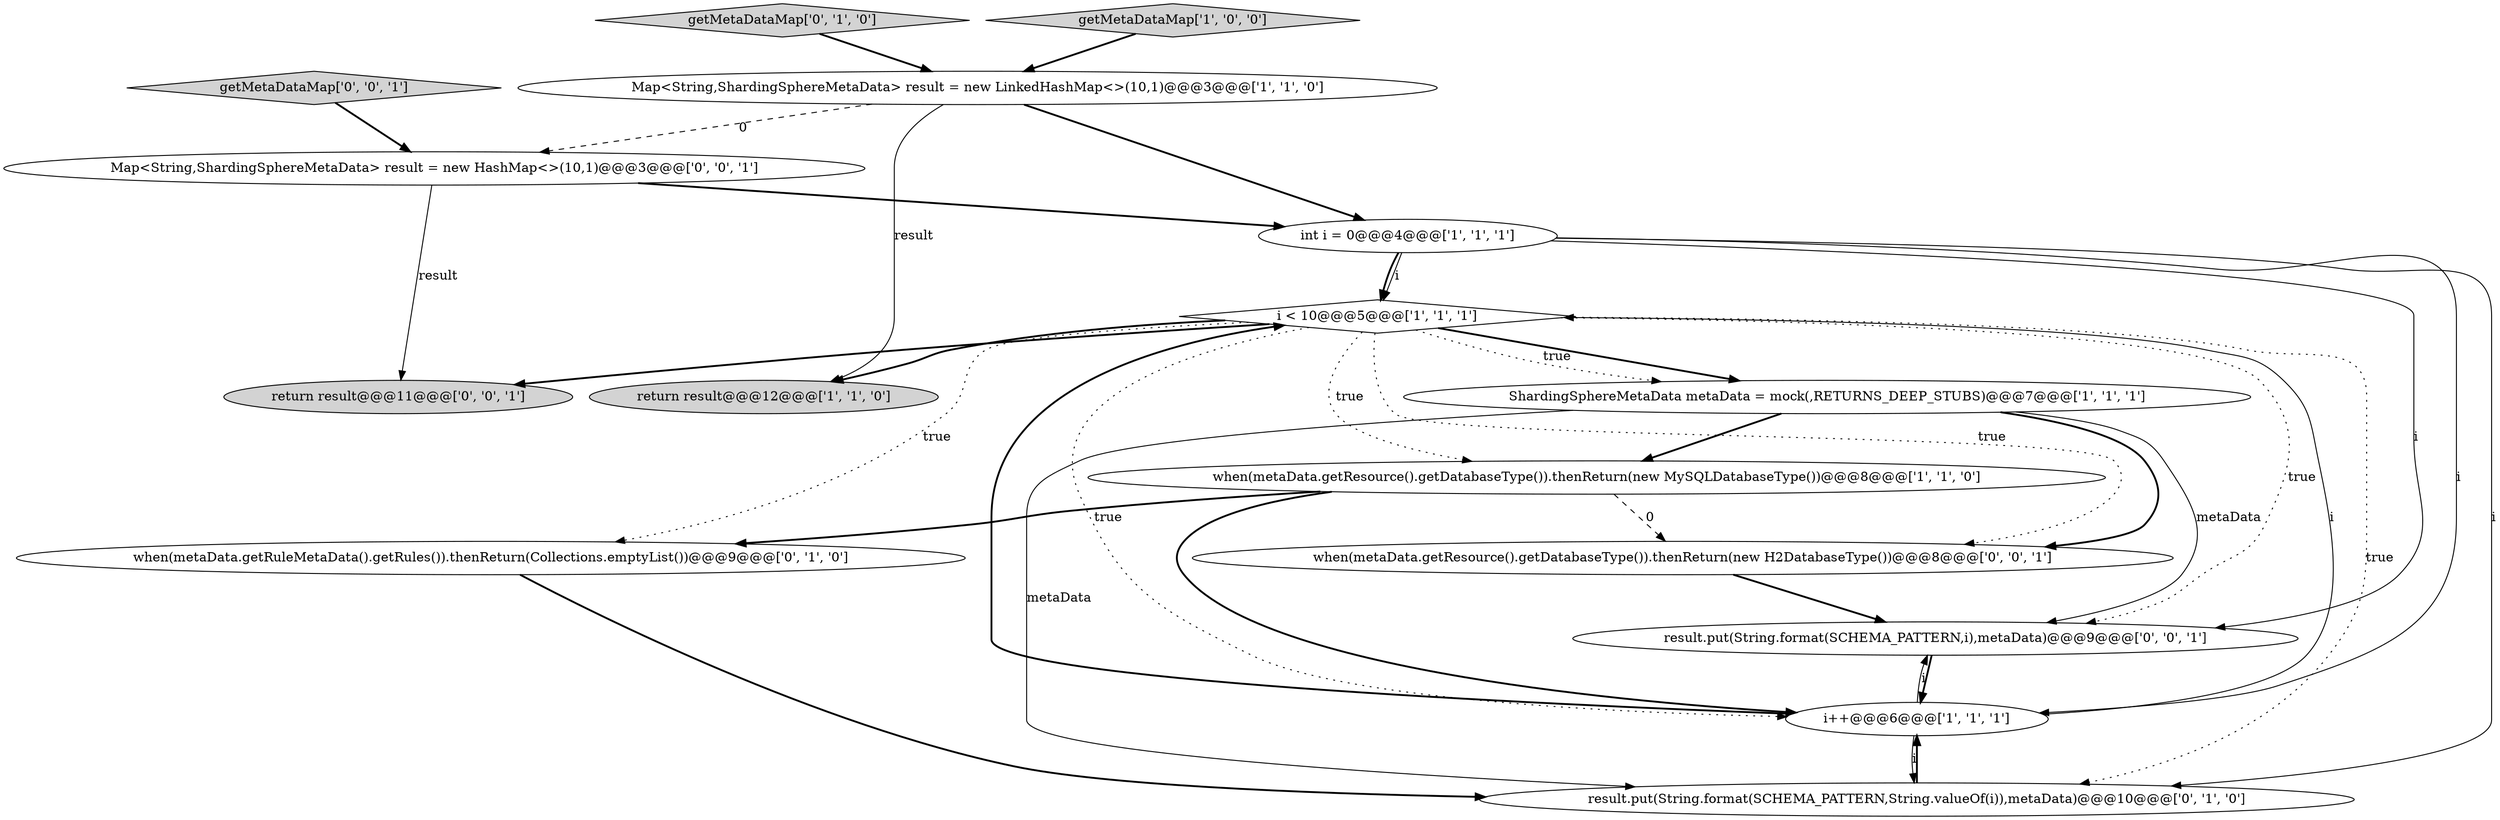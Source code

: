 digraph {
14 [style = filled, label = "getMetaDataMap['0', '0', '1']", fillcolor = lightgray, shape = diamond image = "AAA0AAABBB3BBB"];
0 [style = filled, label = "i < 10@@@5@@@['1', '1', '1']", fillcolor = white, shape = diamond image = "AAA0AAABBB1BBB"];
6 [style = filled, label = "ShardingSphereMetaData metaData = mock(,RETURNS_DEEP_STUBS)@@@7@@@['1', '1', '1']", fillcolor = white, shape = ellipse image = "AAA0AAABBB1BBB"];
5 [style = filled, label = "int i = 0@@@4@@@['1', '1', '1']", fillcolor = white, shape = ellipse image = "AAA0AAABBB1BBB"];
15 [style = filled, label = "result.put(String.format(SCHEMA_PATTERN,i),metaData)@@@9@@@['0', '0', '1']", fillcolor = white, shape = ellipse image = "AAA0AAABBB3BBB"];
10 [style = filled, label = "result.put(String.format(SCHEMA_PATTERN,String.valueOf(i)),metaData)@@@10@@@['0', '1', '0']", fillcolor = white, shape = ellipse image = "AAA1AAABBB2BBB"];
13 [style = filled, label = "return result@@@11@@@['0', '0', '1']", fillcolor = lightgray, shape = ellipse image = "AAA0AAABBB3BBB"];
2 [style = filled, label = "when(metaData.getResource().getDatabaseType()).thenReturn(new MySQLDatabaseType())@@@8@@@['1', '1', '0']", fillcolor = white, shape = ellipse image = "AAA0AAABBB1BBB"];
4 [style = filled, label = "Map<String,ShardingSphereMetaData> result = new LinkedHashMap<>(10,1)@@@3@@@['1', '1', '0']", fillcolor = white, shape = ellipse image = "AAA0AAABBB1BBB"];
8 [style = filled, label = "when(metaData.getRuleMetaData().getRules()).thenReturn(Collections.emptyList())@@@9@@@['0', '1', '0']", fillcolor = white, shape = ellipse image = "AAA1AAABBB2BBB"];
1 [style = filled, label = "return result@@@12@@@['1', '1', '0']", fillcolor = lightgray, shape = ellipse image = "AAA0AAABBB1BBB"];
7 [style = filled, label = "i++@@@6@@@['1', '1', '1']", fillcolor = white, shape = ellipse image = "AAA0AAABBB1BBB"];
9 [style = filled, label = "getMetaDataMap['0', '1', '0']", fillcolor = lightgray, shape = diamond image = "AAA0AAABBB2BBB"];
12 [style = filled, label = "Map<String,ShardingSphereMetaData> result = new HashMap<>(10,1)@@@3@@@['0', '0', '1']", fillcolor = white, shape = ellipse image = "AAA0AAABBB3BBB"];
11 [style = filled, label = "when(metaData.getResource().getDatabaseType()).thenReturn(new H2DatabaseType())@@@8@@@['0', '0', '1']", fillcolor = white, shape = ellipse image = "AAA0AAABBB3BBB"];
3 [style = filled, label = "getMetaDataMap['1', '0', '0']", fillcolor = lightgray, shape = diamond image = "AAA0AAABBB1BBB"];
0->6 [style = bold, label=""];
0->2 [style = dotted, label="true"];
0->10 [style = dotted, label="true"];
6->15 [style = solid, label="metaData"];
0->6 [style = dotted, label="true"];
5->15 [style = solid, label="i"];
5->7 [style = solid, label="i"];
4->12 [style = dashed, label="0"];
9->4 [style = bold, label=""];
2->7 [style = bold, label=""];
7->0 [style = solid, label="i"];
0->8 [style = dotted, label="true"];
0->7 [style = dotted, label="true"];
6->11 [style = bold, label=""];
4->5 [style = bold, label=""];
5->10 [style = solid, label="i"];
14->12 [style = bold, label=""];
11->15 [style = bold, label=""];
7->10 [style = solid, label="i"];
0->13 [style = bold, label=""];
15->7 [style = bold, label=""];
0->1 [style = bold, label=""];
6->2 [style = bold, label=""];
2->8 [style = bold, label=""];
10->7 [style = bold, label=""];
5->0 [style = bold, label=""];
12->5 [style = bold, label=""];
6->10 [style = solid, label="metaData"];
7->15 [style = solid, label="i"];
5->0 [style = solid, label="i"];
4->1 [style = solid, label="result"];
7->0 [style = bold, label=""];
0->15 [style = dotted, label="true"];
0->11 [style = dotted, label="true"];
12->13 [style = solid, label="result"];
2->11 [style = dashed, label="0"];
3->4 [style = bold, label=""];
8->10 [style = bold, label=""];
}
